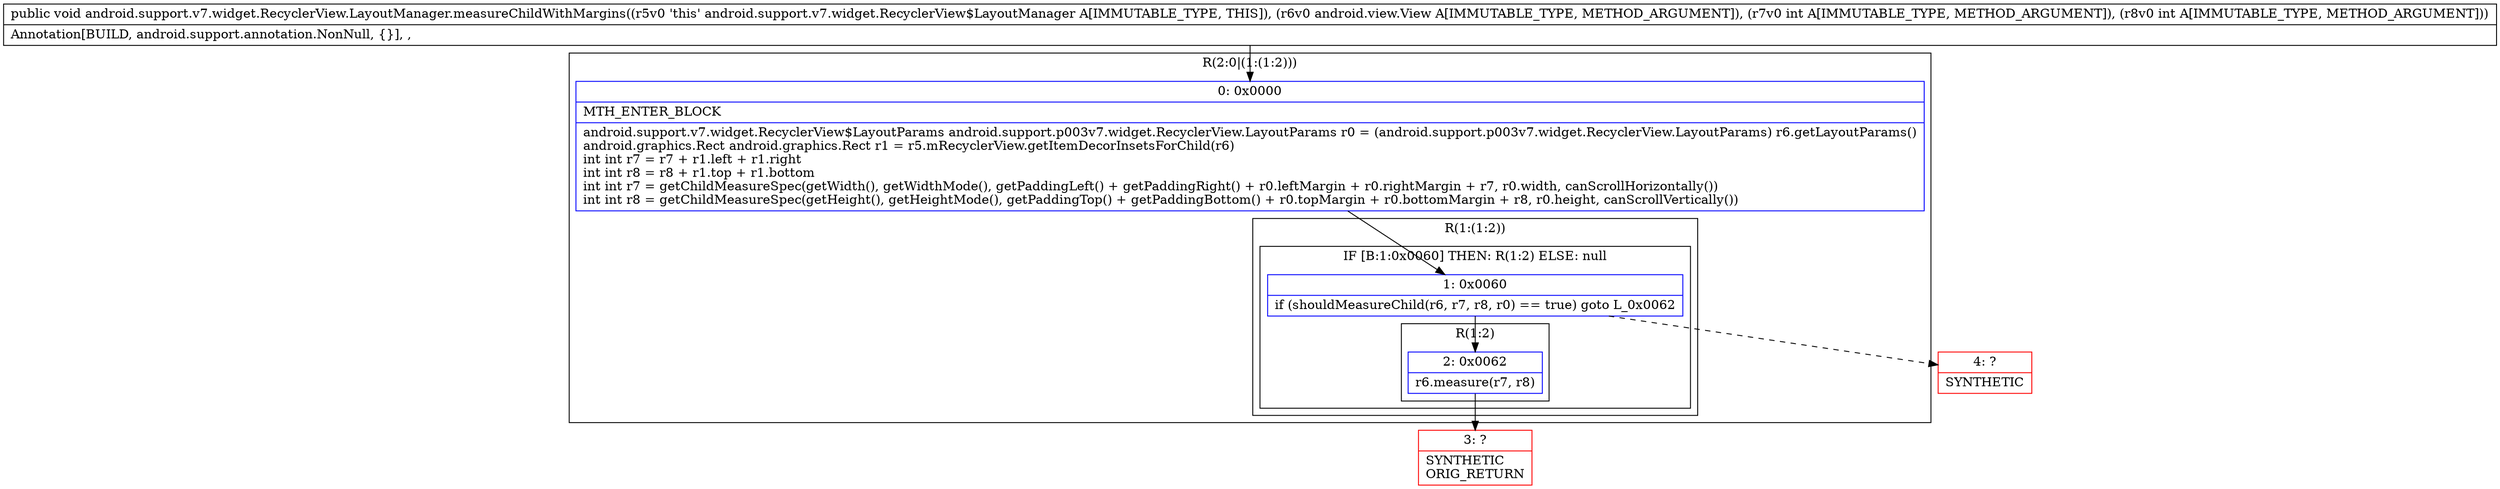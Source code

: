 digraph "CFG forandroid.support.v7.widget.RecyclerView.LayoutManager.measureChildWithMargins(Landroid\/view\/View;II)V" {
subgraph cluster_Region_800424653 {
label = "R(2:0|(1:(1:2)))";
node [shape=record,color=blue];
Node_0 [shape=record,label="{0\:\ 0x0000|MTH_ENTER_BLOCK\l|android.support.v7.widget.RecyclerView$LayoutParams android.support.p003v7.widget.RecyclerView.LayoutParams r0 = (android.support.p003v7.widget.RecyclerView.LayoutParams) r6.getLayoutParams()\landroid.graphics.Rect android.graphics.Rect r1 = r5.mRecyclerView.getItemDecorInsetsForChild(r6)\lint int r7 = r7 + r1.left + r1.right\lint int r8 = r8 + r1.top + r1.bottom\lint int r7 = getChildMeasureSpec(getWidth(), getWidthMode(), getPaddingLeft() + getPaddingRight() + r0.leftMargin + r0.rightMargin + r7, r0.width, canScrollHorizontally())\lint int r8 = getChildMeasureSpec(getHeight(), getHeightMode(), getPaddingTop() + getPaddingBottom() + r0.topMargin + r0.bottomMargin + r8, r0.height, canScrollVertically())\l}"];
subgraph cluster_Region_1258131616 {
label = "R(1:(1:2))";
node [shape=record,color=blue];
subgraph cluster_IfRegion_534114853 {
label = "IF [B:1:0x0060] THEN: R(1:2) ELSE: null";
node [shape=record,color=blue];
Node_1 [shape=record,label="{1\:\ 0x0060|if (shouldMeasureChild(r6, r7, r8, r0) == true) goto L_0x0062\l}"];
subgraph cluster_Region_1452544593 {
label = "R(1:2)";
node [shape=record,color=blue];
Node_2 [shape=record,label="{2\:\ 0x0062|r6.measure(r7, r8)\l}"];
}
}
}
}
Node_3 [shape=record,color=red,label="{3\:\ ?|SYNTHETIC\lORIG_RETURN\l}"];
Node_4 [shape=record,color=red,label="{4\:\ ?|SYNTHETIC\l}"];
MethodNode[shape=record,label="{public void android.support.v7.widget.RecyclerView.LayoutManager.measureChildWithMargins((r5v0 'this' android.support.v7.widget.RecyclerView$LayoutManager A[IMMUTABLE_TYPE, THIS]), (r6v0 android.view.View A[IMMUTABLE_TYPE, METHOD_ARGUMENT]), (r7v0 int A[IMMUTABLE_TYPE, METHOD_ARGUMENT]), (r8v0 int A[IMMUTABLE_TYPE, METHOD_ARGUMENT]))  | Annotation[BUILD, android.support.annotation.NonNull, \{\}], , \l}"];
MethodNode -> Node_0;
Node_0 -> Node_1;
Node_1 -> Node_2;
Node_1 -> Node_4[style=dashed];
Node_2 -> Node_3;
}

